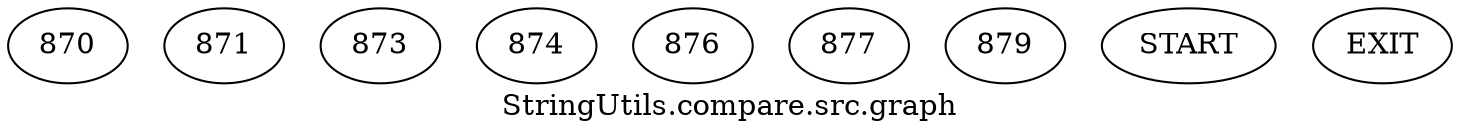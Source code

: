 /* --------------------------------------------------- */
/* Generated by Dr. Garbage Control Flow Graph Factory */
/* http://www.drgarbage.com                            */
/* Version: 4.5.0.201508311741                         */
/* Retrieved on: 2020-01-06 15:46:42.192               */
/* --------------------------------------------------- */
digraph "StringUtils.compare.src.graph" {
 graph [label="StringUtils.compare.src.graph"];
 2 [label="870" ]
 3 [label="871" ]
 4 [label="873" ]
 5 [label="874" ]
 6 [label="876" ]
 7 [label="877" ]
 8 [label="879" ]
 9 [label="START" ]
 10 [label="EXIT" ]
 9  2
 2  3
 2  4
 4  5
 4  6
 6  7
 6  8
 3  10
 5  10
 7  10
 8  10
}
